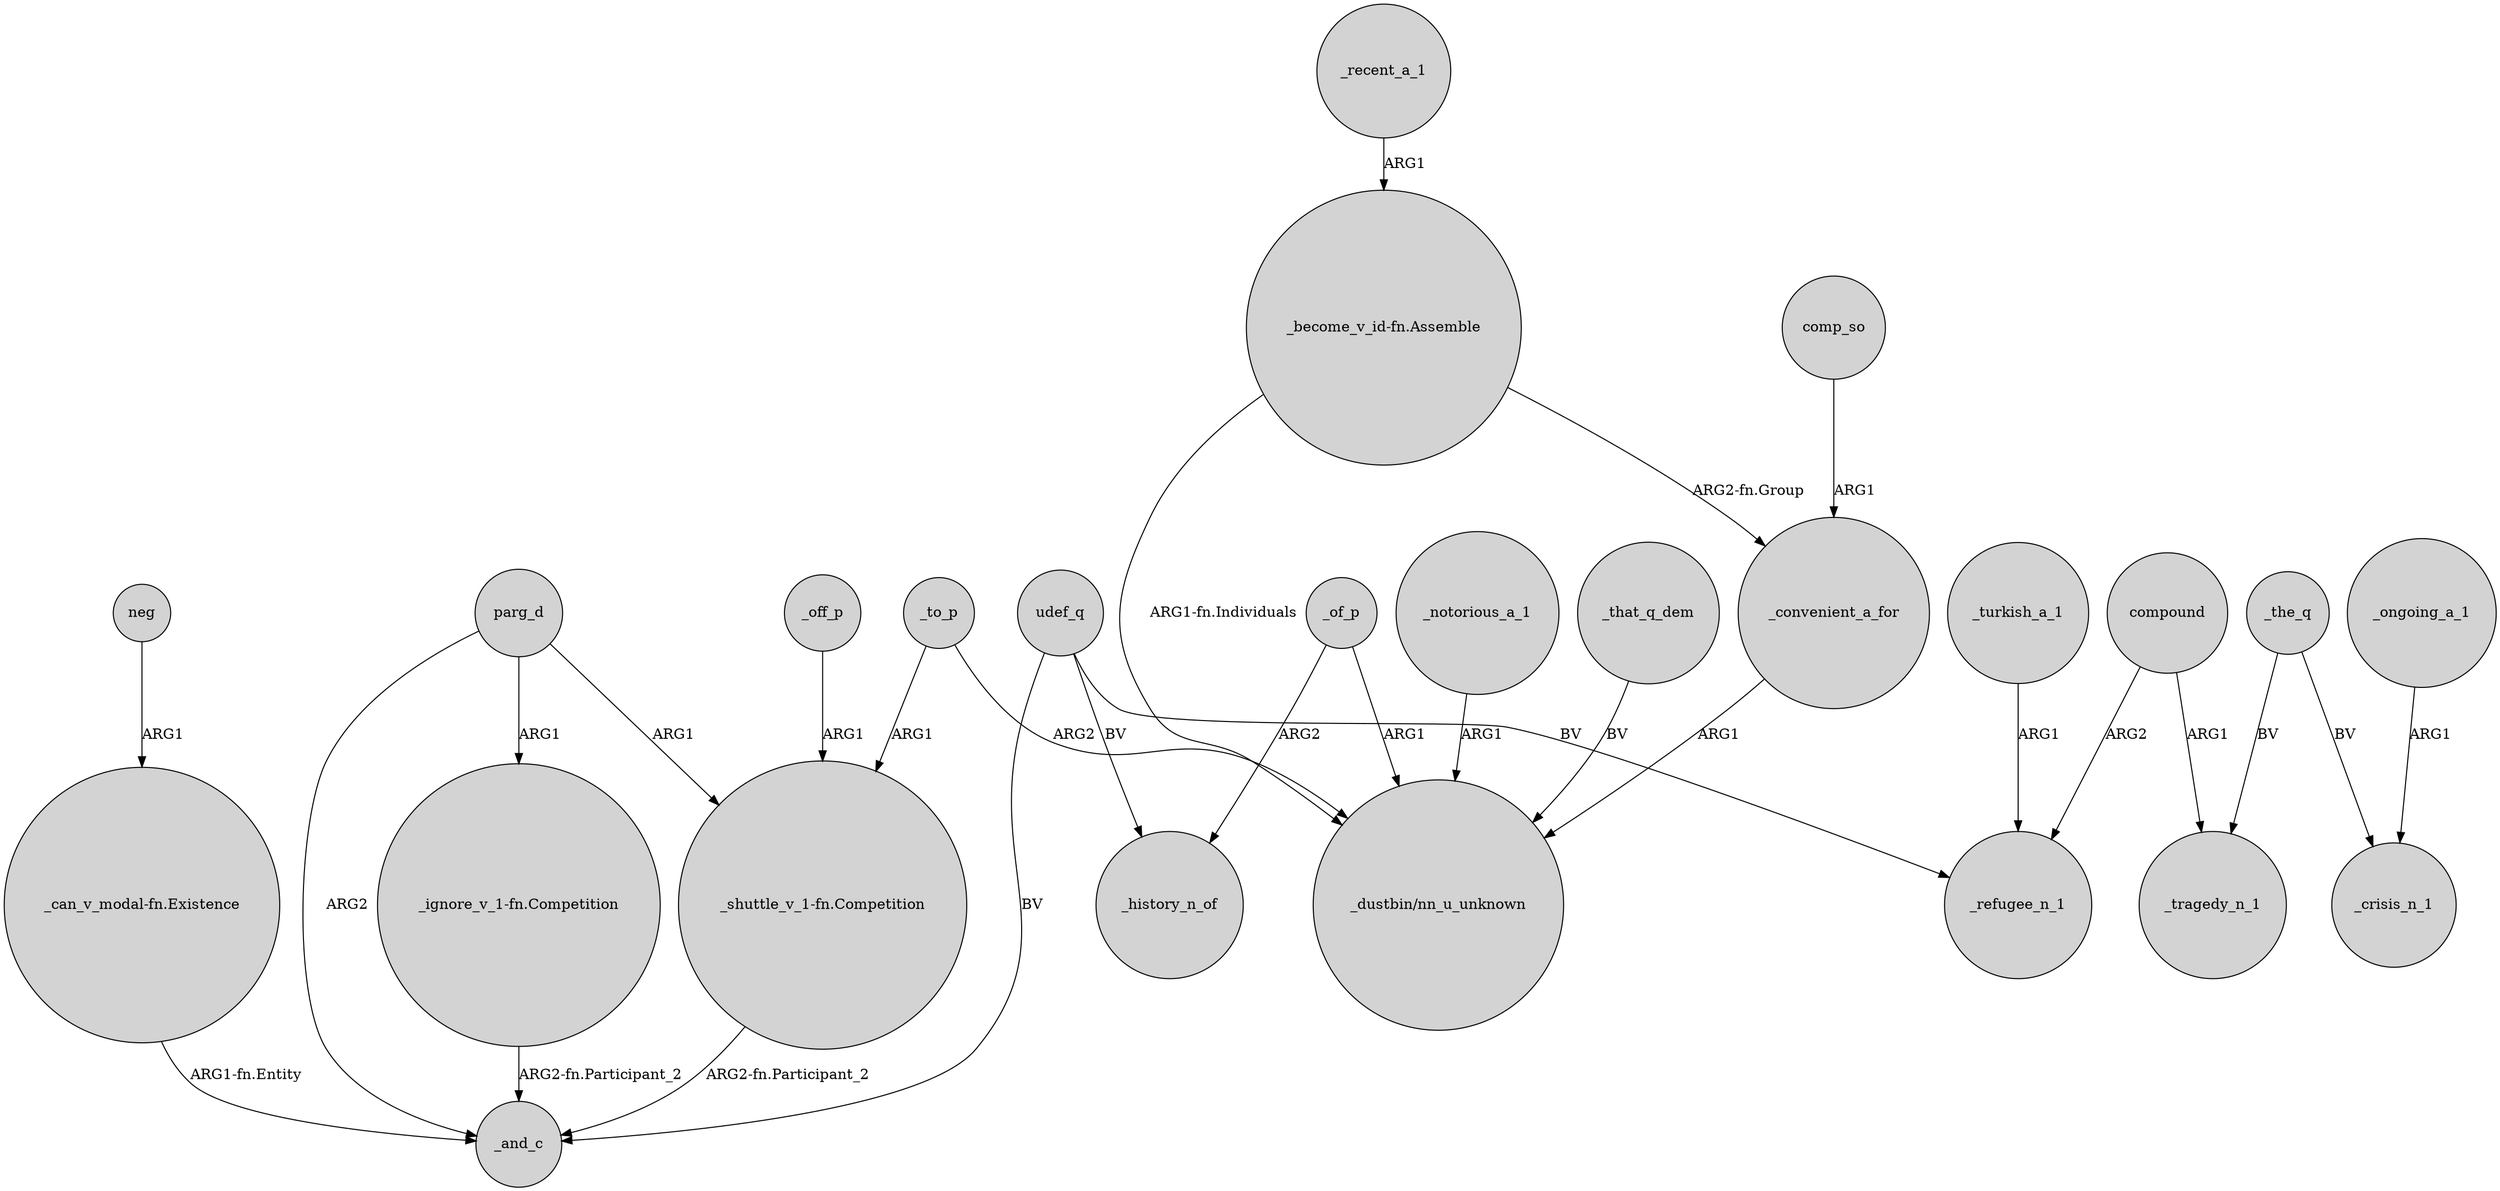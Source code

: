 digraph {
	node [shape=circle style=filled]
	"_ignore_v_1-fn.Competition" -> _and_c [label="ARG2-fn.Participant_2"]
	_ongoing_a_1 -> _crisis_n_1 [label=ARG1]
	udef_q -> _history_n_of [label=BV]
	compound -> _tragedy_n_1 [label=ARG1]
	"_can_v_modal-fn.Existence" -> _and_c [label="ARG1-fn.Entity"]
	_convenient_a_for -> "_dustbin/nn_u_unknown" [label=ARG1]
	"_become_v_id-fn.Assemble" -> "_dustbin/nn_u_unknown" [label="ARG1-fn.Individuals"]
	udef_q -> _and_c [label=BV]
	_of_p -> "_dustbin/nn_u_unknown" [label=ARG1]
	_off_p -> "_shuttle_v_1-fn.Competition" [label=ARG1]
	udef_q -> _refugee_n_1 [label=BV]
	compound -> _refugee_n_1 [label=ARG2]
	_to_p -> "_dustbin/nn_u_unknown" [label=ARG2]
	parg_d -> "_ignore_v_1-fn.Competition" [label=ARG1]
	_turkish_a_1 -> _refugee_n_1 [label=ARG1]
	_the_q -> _tragedy_n_1 [label=BV]
	parg_d -> _and_c [label=ARG2]
	_recent_a_1 -> "_become_v_id-fn.Assemble" [label=ARG1]
	neg -> "_can_v_modal-fn.Existence" [label=ARG1]
	comp_so -> _convenient_a_for [label=ARG1]
	_to_p -> "_shuttle_v_1-fn.Competition" [label=ARG1]
	parg_d -> "_shuttle_v_1-fn.Competition" [label=ARG1]
	_notorious_a_1 -> "_dustbin/nn_u_unknown" [label=ARG1]
	_of_p -> _history_n_of [label=ARG2]
	"_shuttle_v_1-fn.Competition" -> _and_c [label="ARG2-fn.Participant_2"]
	_the_q -> _crisis_n_1 [label=BV]
	"_become_v_id-fn.Assemble" -> _convenient_a_for [label="ARG2-fn.Group"]
	_that_q_dem -> "_dustbin/nn_u_unknown" [label=BV]
}
